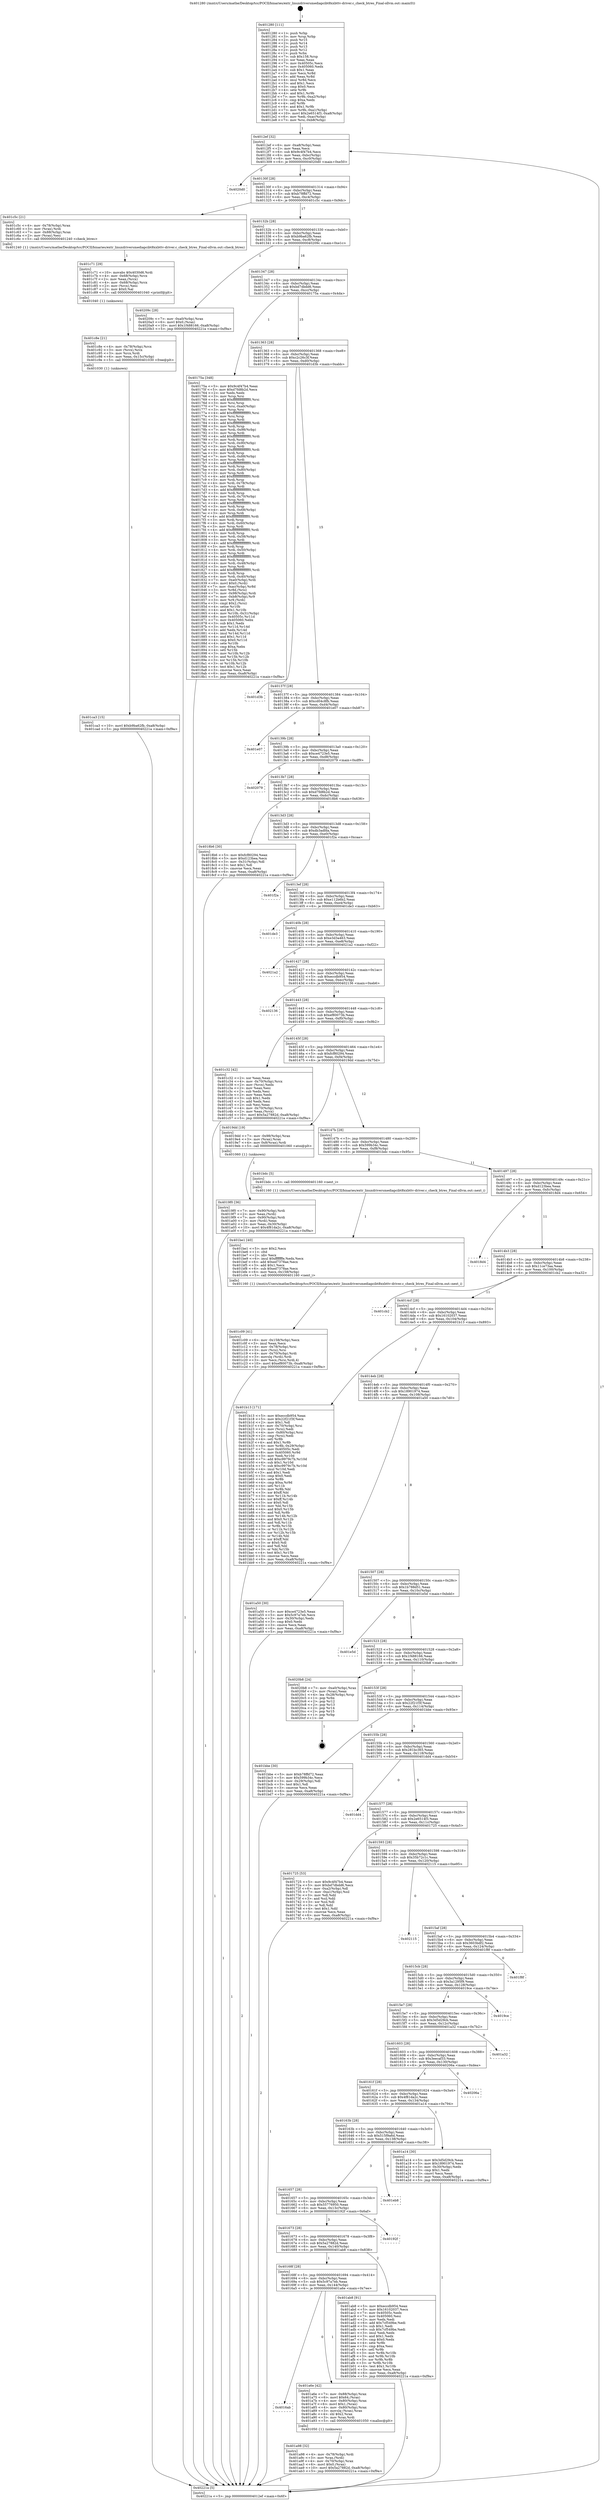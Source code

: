 digraph "0x401280" {
  label = "0x401280 (/mnt/c/Users/mathe/Desktop/tcc/POCII/binaries/extr_linuxdriversmediapcibt8xxbttv-driver.c_check_btres_Final-ollvm.out::main(0))"
  labelloc = "t"
  node[shape=record]

  Entry [label="",width=0.3,height=0.3,shape=circle,fillcolor=black,style=filled]
  "0x4012ef" [label="{
     0x4012ef [32]\l
     | [instrs]\l
     &nbsp;&nbsp;0x4012ef \<+6\>: mov -0xa8(%rbp),%eax\l
     &nbsp;&nbsp;0x4012f5 \<+2\>: mov %eax,%ecx\l
     &nbsp;&nbsp;0x4012f7 \<+6\>: sub $0x9c4f47b4,%ecx\l
     &nbsp;&nbsp;0x4012fd \<+6\>: mov %eax,-0xbc(%rbp)\l
     &nbsp;&nbsp;0x401303 \<+6\>: mov %ecx,-0xc0(%rbp)\l
     &nbsp;&nbsp;0x401309 \<+6\>: je 00000000004020d0 \<main+0xe50\>\l
  }"]
  "0x4020d0" [label="{
     0x4020d0\l
  }", style=dashed]
  "0x40130f" [label="{
     0x40130f [28]\l
     | [instrs]\l
     &nbsp;&nbsp;0x40130f \<+5\>: jmp 0000000000401314 \<main+0x94\>\l
     &nbsp;&nbsp;0x401314 \<+6\>: mov -0xbc(%rbp),%eax\l
     &nbsp;&nbsp;0x40131a \<+5\>: sub $0xb78ffd72,%eax\l
     &nbsp;&nbsp;0x40131f \<+6\>: mov %eax,-0xc4(%rbp)\l
     &nbsp;&nbsp;0x401325 \<+6\>: je 0000000000401c5c \<main+0x9dc\>\l
  }"]
  Exit [label="",width=0.3,height=0.3,shape=circle,fillcolor=black,style=filled,peripheries=2]
  "0x401c5c" [label="{
     0x401c5c [21]\l
     | [instrs]\l
     &nbsp;&nbsp;0x401c5c \<+4\>: mov -0x78(%rbp),%rax\l
     &nbsp;&nbsp;0x401c60 \<+3\>: mov (%rax),%rdi\l
     &nbsp;&nbsp;0x401c63 \<+7\>: mov -0x88(%rbp),%rax\l
     &nbsp;&nbsp;0x401c6a \<+2\>: mov (%rax),%esi\l
     &nbsp;&nbsp;0x401c6c \<+5\>: call 0000000000401240 \<check_btres\>\l
     | [calls]\l
     &nbsp;&nbsp;0x401240 \{1\} (/mnt/c/Users/mathe/Desktop/tcc/POCII/binaries/extr_linuxdriversmediapcibt8xxbttv-driver.c_check_btres_Final-ollvm.out::check_btres)\l
  }"]
  "0x40132b" [label="{
     0x40132b [28]\l
     | [instrs]\l
     &nbsp;&nbsp;0x40132b \<+5\>: jmp 0000000000401330 \<main+0xb0\>\l
     &nbsp;&nbsp;0x401330 \<+6\>: mov -0xbc(%rbp),%eax\l
     &nbsp;&nbsp;0x401336 \<+5\>: sub $0xb9ba62fb,%eax\l
     &nbsp;&nbsp;0x40133b \<+6\>: mov %eax,-0xc8(%rbp)\l
     &nbsp;&nbsp;0x401341 \<+6\>: je 000000000040209c \<main+0xe1c\>\l
  }"]
  "0x401ca3" [label="{
     0x401ca3 [15]\l
     | [instrs]\l
     &nbsp;&nbsp;0x401ca3 \<+10\>: movl $0xb9ba62fb,-0xa8(%rbp)\l
     &nbsp;&nbsp;0x401cad \<+5\>: jmp 000000000040221a \<main+0xf9a\>\l
  }"]
  "0x40209c" [label="{
     0x40209c [28]\l
     | [instrs]\l
     &nbsp;&nbsp;0x40209c \<+7\>: mov -0xa0(%rbp),%rax\l
     &nbsp;&nbsp;0x4020a3 \<+6\>: movl $0x0,(%rax)\l
     &nbsp;&nbsp;0x4020a9 \<+10\>: movl $0x1f488166,-0xa8(%rbp)\l
     &nbsp;&nbsp;0x4020b3 \<+5\>: jmp 000000000040221a \<main+0xf9a\>\l
  }"]
  "0x401347" [label="{
     0x401347 [28]\l
     | [instrs]\l
     &nbsp;&nbsp;0x401347 \<+5\>: jmp 000000000040134c \<main+0xcc\>\l
     &nbsp;&nbsp;0x40134c \<+6\>: mov -0xbc(%rbp),%eax\l
     &nbsp;&nbsp;0x401352 \<+5\>: sub $0xbd7dbdd6,%eax\l
     &nbsp;&nbsp;0x401357 \<+6\>: mov %eax,-0xcc(%rbp)\l
     &nbsp;&nbsp;0x40135d \<+6\>: je 000000000040175a \<main+0x4da\>\l
  }"]
  "0x401c8e" [label="{
     0x401c8e [21]\l
     | [instrs]\l
     &nbsp;&nbsp;0x401c8e \<+4\>: mov -0x78(%rbp),%rcx\l
     &nbsp;&nbsp;0x401c92 \<+3\>: mov (%rcx),%rcx\l
     &nbsp;&nbsp;0x401c95 \<+3\>: mov %rcx,%rdi\l
     &nbsp;&nbsp;0x401c98 \<+6\>: mov %eax,-0x15c(%rbp)\l
     &nbsp;&nbsp;0x401c9e \<+5\>: call 0000000000401030 \<free@plt\>\l
     | [calls]\l
     &nbsp;&nbsp;0x401030 \{1\} (unknown)\l
  }"]
  "0x40175a" [label="{
     0x40175a [348]\l
     | [instrs]\l
     &nbsp;&nbsp;0x40175a \<+5\>: mov $0x9c4f47b4,%eax\l
     &nbsp;&nbsp;0x40175f \<+5\>: mov $0xd7fd8b2d,%ecx\l
     &nbsp;&nbsp;0x401764 \<+2\>: xor %edx,%edx\l
     &nbsp;&nbsp;0x401766 \<+3\>: mov %rsp,%rsi\l
     &nbsp;&nbsp;0x401769 \<+4\>: add $0xfffffffffffffff0,%rsi\l
     &nbsp;&nbsp;0x40176d \<+3\>: mov %rsi,%rsp\l
     &nbsp;&nbsp;0x401770 \<+7\>: mov %rsi,-0xa0(%rbp)\l
     &nbsp;&nbsp;0x401777 \<+3\>: mov %rsp,%rsi\l
     &nbsp;&nbsp;0x40177a \<+4\>: add $0xfffffffffffffff0,%rsi\l
     &nbsp;&nbsp;0x40177e \<+3\>: mov %rsi,%rsp\l
     &nbsp;&nbsp;0x401781 \<+3\>: mov %rsp,%rdi\l
     &nbsp;&nbsp;0x401784 \<+4\>: add $0xfffffffffffffff0,%rdi\l
     &nbsp;&nbsp;0x401788 \<+3\>: mov %rdi,%rsp\l
     &nbsp;&nbsp;0x40178b \<+7\>: mov %rdi,-0x98(%rbp)\l
     &nbsp;&nbsp;0x401792 \<+3\>: mov %rsp,%rdi\l
     &nbsp;&nbsp;0x401795 \<+4\>: add $0xfffffffffffffff0,%rdi\l
     &nbsp;&nbsp;0x401799 \<+3\>: mov %rdi,%rsp\l
     &nbsp;&nbsp;0x40179c \<+7\>: mov %rdi,-0x90(%rbp)\l
     &nbsp;&nbsp;0x4017a3 \<+3\>: mov %rsp,%rdi\l
     &nbsp;&nbsp;0x4017a6 \<+4\>: add $0xfffffffffffffff0,%rdi\l
     &nbsp;&nbsp;0x4017aa \<+3\>: mov %rdi,%rsp\l
     &nbsp;&nbsp;0x4017ad \<+7\>: mov %rdi,-0x88(%rbp)\l
     &nbsp;&nbsp;0x4017b4 \<+3\>: mov %rsp,%rdi\l
     &nbsp;&nbsp;0x4017b7 \<+4\>: add $0xfffffffffffffff0,%rdi\l
     &nbsp;&nbsp;0x4017bb \<+3\>: mov %rdi,%rsp\l
     &nbsp;&nbsp;0x4017be \<+4\>: mov %rdi,-0x80(%rbp)\l
     &nbsp;&nbsp;0x4017c2 \<+3\>: mov %rsp,%rdi\l
     &nbsp;&nbsp;0x4017c5 \<+4\>: add $0xfffffffffffffff0,%rdi\l
     &nbsp;&nbsp;0x4017c9 \<+3\>: mov %rdi,%rsp\l
     &nbsp;&nbsp;0x4017cc \<+4\>: mov %rdi,-0x78(%rbp)\l
     &nbsp;&nbsp;0x4017d0 \<+3\>: mov %rsp,%rdi\l
     &nbsp;&nbsp;0x4017d3 \<+4\>: add $0xfffffffffffffff0,%rdi\l
     &nbsp;&nbsp;0x4017d7 \<+3\>: mov %rdi,%rsp\l
     &nbsp;&nbsp;0x4017da \<+4\>: mov %rdi,-0x70(%rbp)\l
     &nbsp;&nbsp;0x4017de \<+3\>: mov %rsp,%rdi\l
     &nbsp;&nbsp;0x4017e1 \<+4\>: add $0xfffffffffffffff0,%rdi\l
     &nbsp;&nbsp;0x4017e5 \<+3\>: mov %rdi,%rsp\l
     &nbsp;&nbsp;0x4017e8 \<+4\>: mov %rdi,-0x68(%rbp)\l
     &nbsp;&nbsp;0x4017ec \<+3\>: mov %rsp,%rdi\l
     &nbsp;&nbsp;0x4017ef \<+4\>: add $0xfffffffffffffff0,%rdi\l
     &nbsp;&nbsp;0x4017f3 \<+3\>: mov %rdi,%rsp\l
     &nbsp;&nbsp;0x4017f6 \<+4\>: mov %rdi,-0x60(%rbp)\l
     &nbsp;&nbsp;0x4017fa \<+3\>: mov %rsp,%rdi\l
     &nbsp;&nbsp;0x4017fd \<+4\>: add $0xfffffffffffffff0,%rdi\l
     &nbsp;&nbsp;0x401801 \<+3\>: mov %rdi,%rsp\l
     &nbsp;&nbsp;0x401804 \<+4\>: mov %rdi,-0x58(%rbp)\l
     &nbsp;&nbsp;0x401808 \<+3\>: mov %rsp,%rdi\l
     &nbsp;&nbsp;0x40180b \<+4\>: add $0xfffffffffffffff0,%rdi\l
     &nbsp;&nbsp;0x40180f \<+3\>: mov %rdi,%rsp\l
     &nbsp;&nbsp;0x401812 \<+4\>: mov %rdi,-0x50(%rbp)\l
     &nbsp;&nbsp;0x401816 \<+3\>: mov %rsp,%rdi\l
     &nbsp;&nbsp;0x401819 \<+4\>: add $0xfffffffffffffff0,%rdi\l
     &nbsp;&nbsp;0x40181d \<+3\>: mov %rdi,%rsp\l
     &nbsp;&nbsp;0x401820 \<+4\>: mov %rdi,-0x48(%rbp)\l
     &nbsp;&nbsp;0x401824 \<+3\>: mov %rsp,%rdi\l
     &nbsp;&nbsp;0x401827 \<+4\>: add $0xfffffffffffffff0,%rdi\l
     &nbsp;&nbsp;0x40182b \<+3\>: mov %rdi,%rsp\l
     &nbsp;&nbsp;0x40182e \<+4\>: mov %rdi,-0x40(%rbp)\l
     &nbsp;&nbsp;0x401832 \<+7\>: mov -0xa0(%rbp),%rdi\l
     &nbsp;&nbsp;0x401839 \<+6\>: movl $0x0,(%rdi)\l
     &nbsp;&nbsp;0x40183f \<+7\>: mov -0xac(%rbp),%r8d\l
     &nbsp;&nbsp;0x401846 \<+3\>: mov %r8d,(%rsi)\l
     &nbsp;&nbsp;0x401849 \<+7\>: mov -0x98(%rbp),%rdi\l
     &nbsp;&nbsp;0x401850 \<+7\>: mov -0xb8(%rbp),%r9\l
     &nbsp;&nbsp;0x401857 \<+3\>: mov %r9,(%rdi)\l
     &nbsp;&nbsp;0x40185a \<+3\>: cmpl $0x2,(%rsi)\l
     &nbsp;&nbsp;0x40185d \<+4\>: setne %r10b\l
     &nbsp;&nbsp;0x401861 \<+4\>: and $0x1,%r10b\l
     &nbsp;&nbsp;0x401865 \<+4\>: mov %r10b,-0x31(%rbp)\l
     &nbsp;&nbsp;0x401869 \<+8\>: mov 0x40505c,%r11d\l
     &nbsp;&nbsp;0x401871 \<+7\>: mov 0x405060,%ebx\l
     &nbsp;&nbsp;0x401878 \<+3\>: sub $0x1,%edx\l
     &nbsp;&nbsp;0x40187b \<+3\>: mov %r11d,%r14d\l
     &nbsp;&nbsp;0x40187e \<+3\>: add %edx,%r14d\l
     &nbsp;&nbsp;0x401881 \<+4\>: imul %r14d,%r11d\l
     &nbsp;&nbsp;0x401885 \<+4\>: and $0x1,%r11d\l
     &nbsp;&nbsp;0x401889 \<+4\>: cmp $0x0,%r11d\l
     &nbsp;&nbsp;0x40188d \<+4\>: sete %r10b\l
     &nbsp;&nbsp;0x401891 \<+3\>: cmp $0xa,%ebx\l
     &nbsp;&nbsp;0x401894 \<+4\>: setl %r15b\l
     &nbsp;&nbsp;0x401898 \<+3\>: mov %r10b,%r12b\l
     &nbsp;&nbsp;0x40189b \<+3\>: and %r15b,%r12b\l
     &nbsp;&nbsp;0x40189e \<+3\>: xor %r15b,%r10b\l
     &nbsp;&nbsp;0x4018a1 \<+3\>: or %r10b,%r12b\l
     &nbsp;&nbsp;0x4018a4 \<+4\>: test $0x1,%r12b\l
     &nbsp;&nbsp;0x4018a8 \<+3\>: cmovne %ecx,%eax\l
     &nbsp;&nbsp;0x4018ab \<+6\>: mov %eax,-0xa8(%rbp)\l
     &nbsp;&nbsp;0x4018b1 \<+5\>: jmp 000000000040221a \<main+0xf9a\>\l
  }"]
  "0x401363" [label="{
     0x401363 [28]\l
     | [instrs]\l
     &nbsp;&nbsp;0x401363 \<+5\>: jmp 0000000000401368 \<main+0xe8\>\l
     &nbsp;&nbsp;0x401368 \<+6\>: mov -0xbc(%rbp),%eax\l
     &nbsp;&nbsp;0x40136e \<+5\>: sub $0xc2c26c3f,%eax\l
     &nbsp;&nbsp;0x401373 \<+6\>: mov %eax,-0xd0(%rbp)\l
     &nbsp;&nbsp;0x401379 \<+6\>: je 0000000000401d3b \<main+0xabb\>\l
  }"]
  "0x401c71" [label="{
     0x401c71 [29]\l
     | [instrs]\l
     &nbsp;&nbsp;0x401c71 \<+10\>: movabs $0x4030d6,%rdi\l
     &nbsp;&nbsp;0x401c7b \<+4\>: mov -0x68(%rbp),%rcx\l
     &nbsp;&nbsp;0x401c7f \<+2\>: mov %eax,(%rcx)\l
     &nbsp;&nbsp;0x401c81 \<+4\>: mov -0x68(%rbp),%rcx\l
     &nbsp;&nbsp;0x401c85 \<+2\>: mov (%rcx),%esi\l
     &nbsp;&nbsp;0x401c87 \<+2\>: mov $0x0,%al\l
     &nbsp;&nbsp;0x401c89 \<+5\>: call 0000000000401040 \<printf@plt\>\l
     | [calls]\l
     &nbsp;&nbsp;0x401040 \{1\} (unknown)\l
  }"]
  "0x401d3b" [label="{
     0x401d3b\l
  }", style=dashed]
  "0x40137f" [label="{
     0x40137f [28]\l
     | [instrs]\l
     &nbsp;&nbsp;0x40137f \<+5\>: jmp 0000000000401384 \<main+0x104\>\l
     &nbsp;&nbsp;0x401384 \<+6\>: mov -0xbc(%rbp),%eax\l
     &nbsp;&nbsp;0x40138a \<+5\>: sub $0xcd04c8fb,%eax\l
     &nbsp;&nbsp;0x40138f \<+6\>: mov %eax,-0xd4(%rbp)\l
     &nbsp;&nbsp;0x401395 \<+6\>: je 0000000000401e07 \<main+0xb87\>\l
  }"]
  "0x401c09" [label="{
     0x401c09 [41]\l
     | [instrs]\l
     &nbsp;&nbsp;0x401c09 \<+6\>: mov -0x158(%rbp),%ecx\l
     &nbsp;&nbsp;0x401c0f \<+3\>: imul %eax,%ecx\l
     &nbsp;&nbsp;0x401c12 \<+4\>: mov -0x78(%rbp),%rsi\l
     &nbsp;&nbsp;0x401c16 \<+3\>: mov (%rsi),%rsi\l
     &nbsp;&nbsp;0x401c19 \<+4\>: mov -0x70(%rbp),%rdi\l
     &nbsp;&nbsp;0x401c1d \<+3\>: movslq (%rdi),%rdi\l
     &nbsp;&nbsp;0x401c20 \<+3\>: mov %ecx,(%rsi,%rdi,4)\l
     &nbsp;&nbsp;0x401c23 \<+10\>: movl $0xef80073b,-0xa8(%rbp)\l
     &nbsp;&nbsp;0x401c2d \<+5\>: jmp 000000000040221a \<main+0xf9a\>\l
  }"]
  "0x401e07" [label="{
     0x401e07\l
  }", style=dashed]
  "0x40139b" [label="{
     0x40139b [28]\l
     | [instrs]\l
     &nbsp;&nbsp;0x40139b \<+5\>: jmp 00000000004013a0 \<main+0x120\>\l
     &nbsp;&nbsp;0x4013a0 \<+6\>: mov -0xbc(%rbp),%eax\l
     &nbsp;&nbsp;0x4013a6 \<+5\>: sub $0xce4723e5,%eax\l
     &nbsp;&nbsp;0x4013ab \<+6\>: mov %eax,-0xd8(%rbp)\l
     &nbsp;&nbsp;0x4013b1 \<+6\>: je 0000000000402079 \<main+0xdf9\>\l
  }"]
  "0x401be1" [label="{
     0x401be1 [40]\l
     | [instrs]\l
     &nbsp;&nbsp;0x401be1 \<+5\>: mov $0x2,%ecx\l
     &nbsp;&nbsp;0x401be6 \<+1\>: cltd\l
     &nbsp;&nbsp;0x401be7 \<+2\>: idiv %ecx\l
     &nbsp;&nbsp;0x401be9 \<+6\>: imul $0xfffffffe,%edx,%ecx\l
     &nbsp;&nbsp;0x401bef \<+6\>: add $0xed7378ae,%ecx\l
     &nbsp;&nbsp;0x401bf5 \<+3\>: add $0x1,%ecx\l
     &nbsp;&nbsp;0x401bf8 \<+6\>: sub $0xed7378ae,%ecx\l
     &nbsp;&nbsp;0x401bfe \<+6\>: mov %ecx,-0x158(%rbp)\l
     &nbsp;&nbsp;0x401c04 \<+5\>: call 0000000000401160 \<next_i\>\l
     | [calls]\l
     &nbsp;&nbsp;0x401160 \{1\} (/mnt/c/Users/mathe/Desktop/tcc/POCII/binaries/extr_linuxdriversmediapcibt8xxbttv-driver.c_check_btres_Final-ollvm.out::next_i)\l
  }"]
  "0x402079" [label="{
     0x402079\l
  }", style=dashed]
  "0x4013b7" [label="{
     0x4013b7 [28]\l
     | [instrs]\l
     &nbsp;&nbsp;0x4013b7 \<+5\>: jmp 00000000004013bc \<main+0x13c\>\l
     &nbsp;&nbsp;0x4013bc \<+6\>: mov -0xbc(%rbp),%eax\l
     &nbsp;&nbsp;0x4013c2 \<+5\>: sub $0xd7fd8b2d,%eax\l
     &nbsp;&nbsp;0x4013c7 \<+6\>: mov %eax,-0xdc(%rbp)\l
     &nbsp;&nbsp;0x4013cd \<+6\>: je 00000000004018b6 \<main+0x636\>\l
  }"]
  "0x401a98" [label="{
     0x401a98 [32]\l
     | [instrs]\l
     &nbsp;&nbsp;0x401a98 \<+4\>: mov -0x78(%rbp),%rdi\l
     &nbsp;&nbsp;0x401a9c \<+3\>: mov %rax,(%rdi)\l
     &nbsp;&nbsp;0x401a9f \<+4\>: mov -0x70(%rbp),%rax\l
     &nbsp;&nbsp;0x401aa3 \<+6\>: movl $0x0,(%rax)\l
     &nbsp;&nbsp;0x401aa9 \<+10\>: movl $0x5a27882d,-0xa8(%rbp)\l
     &nbsp;&nbsp;0x401ab3 \<+5\>: jmp 000000000040221a \<main+0xf9a\>\l
  }"]
  "0x4018b6" [label="{
     0x4018b6 [30]\l
     | [instrs]\l
     &nbsp;&nbsp;0x4018b6 \<+5\>: mov $0xfcf80294,%eax\l
     &nbsp;&nbsp;0x4018bb \<+5\>: mov $0xd123bea,%ecx\l
     &nbsp;&nbsp;0x4018c0 \<+3\>: mov -0x31(%rbp),%dl\l
     &nbsp;&nbsp;0x4018c3 \<+3\>: test $0x1,%dl\l
     &nbsp;&nbsp;0x4018c6 \<+3\>: cmovne %ecx,%eax\l
     &nbsp;&nbsp;0x4018c9 \<+6\>: mov %eax,-0xa8(%rbp)\l
     &nbsp;&nbsp;0x4018cf \<+5\>: jmp 000000000040221a \<main+0xf9a\>\l
  }"]
  "0x4013d3" [label="{
     0x4013d3 [28]\l
     | [instrs]\l
     &nbsp;&nbsp;0x4013d3 \<+5\>: jmp 00000000004013d8 \<main+0x158\>\l
     &nbsp;&nbsp;0x4013d8 \<+6\>: mov -0xbc(%rbp),%eax\l
     &nbsp;&nbsp;0x4013de \<+5\>: sub $0xdb3adfda,%eax\l
     &nbsp;&nbsp;0x4013e3 \<+6\>: mov %eax,-0xe0(%rbp)\l
     &nbsp;&nbsp;0x4013e9 \<+6\>: je 0000000000401f2a \<main+0xcaa\>\l
  }"]
  "0x4016ab" [label="{
     0x4016ab\l
  }", style=dashed]
  "0x401f2a" [label="{
     0x401f2a\l
  }", style=dashed]
  "0x4013ef" [label="{
     0x4013ef [28]\l
     | [instrs]\l
     &nbsp;&nbsp;0x4013ef \<+5\>: jmp 00000000004013f4 \<main+0x174\>\l
     &nbsp;&nbsp;0x4013f4 \<+6\>: mov -0xbc(%rbp),%eax\l
     &nbsp;&nbsp;0x4013fa \<+5\>: sub $0xe112b6b2,%eax\l
     &nbsp;&nbsp;0x4013ff \<+6\>: mov %eax,-0xe4(%rbp)\l
     &nbsp;&nbsp;0x401405 \<+6\>: je 0000000000401de3 \<main+0xb63\>\l
  }"]
  "0x401a6e" [label="{
     0x401a6e [42]\l
     | [instrs]\l
     &nbsp;&nbsp;0x401a6e \<+7\>: mov -0x88(%rbp),%rax\l
     &nbsp;&nbsp;0x401a75 \<+6\>: movl $0x64,(%rax)\l
     &nbsp;&nbsp;0x401a7b \<+4\>: mov -0x80(%rbp),%rax\l
     &nbsp;&nbsp;0x401a7f \<+6\>: movl $0x1,(%rax)\l
     &nbsp;&nbsp;0x401a85 \<+4\>: mov -0x80(%rbp),%rax\l
     &nbsp;&nbsp;0x401a89 \<+3\>: movslq (%rax),%rax\l
     &nbsp;&nbsp;0x401a8c \<+4\>: shl $0x2,%rax\l
     &nbsp;&nbsp;0x401a90 \<+3\>: mov %rax,%rdi\l
     &nbsp;&nbsp;0x401a93 \<+5\>: call 0000000000401050 \<malloc@plt\>\l
     | [calls]\l
     &nbsp;&nbsp;0x401050 \{1\} (unknown)\l
  }"]
  "0x401de3" [label="{
     0x401de3\l
  }", style=dashed]
  "0x40140b" [label="{
     0x40140b [28]\l
     | [instrs]\l
     &nbsp;&nbsp;0x40140b \<+5\>: jmp 0000000000401410 \<main+0x190\>\l
     &nbsp;&nbsp;0x401410 \<+6\>: mov -0xbc(%rbp),%eax\l
     &nbsp;&nbsp;0x401416 \<+5\>: sub $0xe3d3a463,%eax\l
     &nbsp;&nbsp;0x40141b \<+6\>: mov %eax,-0xe8(%rbp)\l
     &nbsp;&nbsp;0x401421 \<+6\>: je 00000000004021a2 \<main+0xf22\>\l
  }"]
  "0x40168f" [label="{
     0x40168f [28]\l
     | [instrs]\l
     &nbsp;&nbsp;0x40168f \<+5\>: jmp 0000000000401694 \<main+0x414\>\l
     &nbsp;&nbsp;0x401694 \<+6\>: mov -0xbc(%rbp),%eax\l
     &nbsp;&nbsp;0x40169a \<+5\>: sub $0x5c97a7eb,%eax\l
     &nbsp;&nbsp;0x40169f \<+6\>: mov %eax,-0x144(%rbp)\l
     &nbsp;&nbsp;0x4016a5 \<+6\>: je 0000000000401a6e \<main+0x7ee\>\l
  }"]
  "0x4021a2" [label="{
     0x4021a2\l
  }", style=dashed]
  "0x401427" [label="{
     0x401427 [28]\l
     | [instrs]\l
     &nbsp;&nbsp;0x401427 \<+5\>: jmp 000000000040142c \<main+0x1ac\>\l
     &nbsp;&nbsp;0x40142c \<+6\>: mov -0xbc(%rbp),%eax\l
     &nbsp;&nbsp;0x401432 \<+5\>: sub $0xeccdb954,%eax\l
     &nbsp;&nbsp;0x401437 \<+6\>: mov %eax,-0xec(%rbp)\l
     &nbsp;&nbsp;0x40143d \<+6\>: je 0000000000402136 \<main+0xeb6\>\l
  }"]
  "0x401ab8" [label="{
     0x401ab8 [91]\l
     | [instrs]\l
     &nbsp;&nbsp;0x401ab8 \<+5\>: mov $0xeccdb954,%eax\l
     &nbsp;&nbsp;0x401abd \<+5\>: mov $0x16102037,%ecx\l
     &nbsp;&nbsp;0x401ac2 \<+7\>: mov 0x40505c,%edx\l
     &nbsp;&nbsp;0x401ac9 \<+7\>: mov 0x405060,%esi\l
     &nbsp;&nbsp;0x401ad0 \<+2\>: mov %edx,%edi\l
     &nbsp;&nbsp;0x401ad2 \<+6\>: add $0x7cf549be,%edi\l
     &nbsp;&nbsp;0x401ad8 \<+3\>: sub $0x1,%edi\l
     &nbsp;&nbsp;0x401adb \<+6\>: sub $0x7cf549be,%edi\l
     &nbsp;&nbsp;0x401ae1 \<+3\>: imul %edi,%edx\l
     &nbsp;&nbsp;0x401ae4 \<+3\>: and $0x1,%edx\l
     &nbsp;&nbsp;0x401ae7 \<+3\>: cmp $0x0,%edx\l
     &nbsp;&nbsp;0x401aea \<+4\>: sete %r8b\l
     &nbsp;&nbsp;0x401aee \<+3\>: cmp $0xa,%esi\l
     &nbsp;&nbsp;0x401af1 \<+4\>: setl %r9b\l
     &nbsp;&nbsp;0x401af5 \<+3\>: mov %r8b,%r10b\l
     &nbsp;&nbsp;0x401af8 \<+3\>: and %r9b,%r10b\l
     &nbsp;&nbsp;0x401afb \<+3\>: xor %r9b,%r8b\l
     &nbsp;&nbsp;0x401afe \<+3\>: or %r8b,%r10b\l
     &nbsp;&nbsp;0x401b01 \<+4\>: test $0x1,%r10b\l
     &nbsp;&nbsp;0x401b05 \<+3\>: cmovne %ecx,%eax\l
     &nbsp;&nbsp;0x401b08 \<+6\>: mov %eax,-0xa8(%rbp)\l
     &nbsp;&nbsp;0x401b0e \<+5\>: jmp 000000000040221a \<main+0xf9a\>\l
  }"]
  "0x402136" [label="{
     0x402136\l
  }", style=dashed]
  "0x401443" [label="{
     0x401443 [28]\l
     | [instrs]\l
     &nbsp;&nbsp;0x401443 \<+5\>: jmp 0000000000401448 \<main+0x1c8\>\l
     &nbsp;&nbsp;0x401448 \<+6\>: mov -0xbc(%rbp),%eax\l
     &nbsp;&nbsp;0x40144e \<+5\>: sub $0xef80073b,%eax\l
     &nbsp;&nbsp;0x401453 \<+6\>: mov %eax,-0xf0(%rbp)\l
     &nbsp;&nbsp;0x401459 \<+6\>: je 0000000000401c32 \<main+0x9b2\>\l
  }"]
  "0x401673" [label="{
     0x401673 [28]\l
     | [instrs]\l
     &nbsp;&nbsp;0x401673 \<+5\>: jmp 0000000000401678 \<main+0x3f8\>\l
     &nbsp;&nbsp;0x401678 \<+6\>: mov -0xbc(%rbp),%eax\l
     &nbsp;&nbsp;0x40167e \<+5\>: sub $0x5a27882d,%eax\l
     &nbsp;&nbsp;0x401683 \<+6\>: mov %eax,-0x140(%rbp)\l
     &nbsp;&nbsp;0x401689 \<+6\>: je 0000000000401ab8 \<main+0x838\>\l
  }"]
  "0x401c32" [label="{
     0x401c32 [42]\l
     | [instrs]\l
     &nbsp;&nbsp;0x401c32 \<+2\>: xor %eax,%eax\l
     &nbsp;&nbsp;0x401c34 \<+4\>: mov -0x70(%rbp),%rcx\l
     &nbsp;&nbsp;0x401c38 \<+2\>: mov (%rcx),%edx\l
     &nbsp;&nbsp;0x401c3a \<+2\>: mov %eax,%esi\l
     &nbsp;&nbsp;0x401c3c \<+2\>: sub %edx,%esi\l
     &nbsp;&nbsp;0x401c3e \<+2\>: mov %eax,%edx\l
     &nbsp;&nbsp;0x401c40 \<+3\>: sub $0x1,%edx\l
     &nbsp;&nbsp;0x401c43 \<+2\>: add %edx,%esi\l
     &nbsp;&nbsp;0x401c45 \<+2\>: sub %esi,%eax\l
     &nbsp;&nbsp;0x401c47 \<+4\>: mov -0x70(%rbp),%rcx\l
     &nbsp;&nbsp;0x401c4b \<+2\>: mov %eax,(%rcx)\l
     &nbsp;&nbsp;0x401c4d \<+10\>: movl $0x5a27882d,-0xa8(%rbp)\l
     &nbsp;&nbsp;0x401c57 \<+5\>: jmp 000000000040221a \<main+0xf9a\>\l
  }"]
  "0x40145f" [label="{
     0x40145f [28]\l
     | [instrs]\l
     &nbsp;&nbsp;0x40145f \<+5\>: jmp 0000000000401464 \<main+0x1e4\>\l
     &nbsp;&nbsp;0x401464 \<+6\>: mov -0xbc(%rbp),%eax\l
     &nbsp;&nbsp;0x40146a \<+5\>: sub $0xfcf80294,%eax\l
     &nbsp;&nbsp;0x40146f \<+6\>: mov %eax,-0xf4(%rbp)\l
     &nbsp;&nbsp;0x401475 \<+6\>: je 00000000004019dd \<main+0x75d\>\l
  }"]
  "0x40192f" [label="{
     0x40192f\l
  }", style=dashed]
  "0x4019dd" [label="{
     0x4019dd [19]\l
     | [instrs]\l
     &nbsp;&nbsp;0x4019dd \<+7\>: mov -0x98(%rbp),%rax\l
     &nbsp;&nbsp;0x4019e4 \<+3\>: mov (%rax),%rax\l
     &nbsp;&nbsp;0x4019e7 \<+4\>: mov 0x8(%rax),%rdi\l
     &nbsp;&nbsp;0x4019eb \<+5\>: call 0000000000401060 \<atoi@plt\>\l
     | [calls]\l
     &nbsp;&nbsp;0x401060 \{1\} (unknown)\l
  }"]
  "0x40147b" [label="{
     0x40147b [28]\l
     | [instrs]\l
     &nbsp;&nbsp;0x40147b \<+5\>: jmp 0000000000401480 \<main+0x200\>\l
     &nbsp;&nbsp;0x401480 \<+6\>: mov -0xbc(%rbp),%eax\l
     &nbsp;&nbsp;0x401486 \<+5\>: sub $0x599b34c,%eax\l
     &nbsp;&nbsp;0x40148b \<+6\>: mov %eax,-0xf8(%rbp)\l
     &nbsp;&nbsp;0x401491 \<+6\>: je 0000000000401bdc \<main+0x95c\>\l
  }"]
  "0x401657" [label="{
     0x401657 [28]\l
     | [instrs]\l
     &nbsp;&nbsp;0x401657 \<+5\>: jmp 000000000040165c \<main+0x3dc\>\l
     &nbsp;&nbsp;0x40165c \<+6\>: mov -0xbc(%rbp),%eax\l
     &nbsp;&nbsp;0x401662 \<+5\>: sub $0x55776950,%eax\l
     &nbsp;&nbsp;0x401667 \<+6\>: mov %eax,-0x13c(%rbp)\l
     &nbsp;&nbsp;0x40166d \<+6\>: je 000000000040192f \<main+0x6af\>\l
  }"]
  "0x401bdc" [label="{
     0x401bdc [5]\l
     | [instrs]\l
     &nbsp;&nbsp;0x401bdc \<+5\>: call 0000000000401160 \<next_i\>\l
     | [calls]\l
     &nbsp;&nbsp;0x401160 \{1\} (/mnt/c/Users/mathe/Desktop/tcc/POCII/binaries/extr_linuxdriversmediapcibt8xxbttv-driver.c_check_btres_Final-ollvm.out::next_i)\l
  }"]
  "0x401497" [label="{
     0x401497 [28]\l
     | [instrs]\l
     &nbsp;&nbsp;0x401497 \<+5\>: jmp 000000000040149c \<main+0x21c\>\l
     &nbsp;&nbsp;0x40149c \<+6\>: mov -0xbc(%rbp),%eax\l
     &nbsp;&nbsp;0x4014a2 \<+5\>: sub $0xd123bea,%eax\l
     &nbsp;&nbsp;0x4014a7 \<+6\>: mov %eax,-0xfc(%rbp)\l
     &nbsp;&nbsp;0x4014ad \<+6\>: je 00000000004018d4 \<main+0x654\>\l
  }"]
  "0x401eb8" [label="{
     0x401eb8\l
  }", style=dashed]
  "0x4018d4" [label="{
     0x4018d4\l
  }", style=dashed]
  "0x4014b3" [label="{
     0x4014b3 [28]\l
     | [instrs]\l
     &nbsp;&nbsp;0x4014b3 \<+5\>: jmp 00000000004014b8 \<main+0x238\>\l
     &nbsp;&nbsp;0x4014b8 \<+6\>: mov -0xbc(%rbp),%eax\l
     &nbsp;&nbsp;0x4014be \<+5\>: sub $0x11ce73aa,%eax\l
     &nbsp;&nbsp;0x4014c3 \<+6\>: mov %eax,-0x100(%rbp)\l
     &nbsp;&nbsp;0x4014c9 \<+6\>: je 0000000000401cb2 \<main+0xa32\>\l
  }"]
  "0x40163b" [label="{
     0x40163b [28]\l
     | [instrs]\l
     &nbsp;&nbsp;0x40163b \<+5\>: jmp 0000000000401640 \<main+0x3c0\>\l
     &nbsp;&nbsp;0x401640 \<+6\>: mov -0xbc(%rbp),%eax\l
     &nbsp;&nbsp;0x401646 \<+5\>: sub $0x515f9a6d,%eax\l
     &nbsp;&nbsp;0x40164b \<+6\>: mov %eax,-0x138(%rbp)\l
     &nbsp;&nbsp;0x401651 \<+6\>: je 0000000000401eb8 \<main+0xc38\>\l
  }"]
  "0x401cb2" [label="{
     0x401cb2\l
  }", style=dashed]
  "0x4014cf" [label="{
     0x4014cf [28]\l
     | [instrs]\l
     &nbsp;&nbsp;0x4014cf \<+5\>: jmp 00000000004014d4 \<main+0x254\>\l
     &nbsp;&nbsp;0x4014d4 \<+6\>: mov -0xbc(%rbp),%eax\l
     &nbsp;&nbsp;0x4014da \<+5\>: sub $0x16102037,%eax\l
     &nbsp;&nbsp;0x4014df \<+6\>: mov %eax,-0x104(%rbp)\l
     &nbsp;&nbsp;0x4014e5 \<+6\>: je 0000000000401b13 \<main+0x893\>\l
  }"]
  "0x401a14" [label="{
     0x401a14 [30]\l
     | [instrs]\l
     &nbsp;&nbsp;0x401a14 \<+5\>: mov $0x3d5d29cb,%eax\l
     &nbsp;&nbsp;0x401a19 \<+5\>: mov $0x18901974,%ecx\l
     &nbsp;&nbsp;0x401a1e \<+3\>: mov -0x30(%rbp),%edx\l
     &nbsp;&nbsp;0x401a21 \<+3\>: cmp $0x1,%edx\l
     &nbsp;&nbsp;0x401a24 \<+3\>: cmovl %ecx,%eax\l
     &nbsp;&nbsp;0x401a27 \<+6\>: mov %eax,-0xa8(%rbp)\l
     &nbsp;&nbsp;0x401a2d \<+5\>: jmp 000000000040221a \<main+0xf9a\>\l
  }"]
  "0x401b13" [label="{
     0x401b13 [171]\l
     | [instrs]\l
     &nbsp;&nbsp;0x401b13 \<+5\>: mov $0xeccdb954,%eax\l
     &nbsp;&nbsp;0x401b18 \<+5\>: mov $0x22f21f3f,%ecx\l
     &nbsp;&nbsp;0x401b1d \<+2\>: mov $0x1,%dl\l
     &nbsp;&nbsp;0x401b1f \<+4\>: mov -0x70(%rbp),%rsi\l
     &nbsp;&nbsp;0x401b23 \<+2\>: mov (%rsi),%edi\l
     &nbsp;&nbsp;0x401b25 \<+4\>: mov -0x80(%rbp),%rsi\l
     &nbsp;&nbsp;0x401b29 \<+2\>: cmp (%rsi),%edi\l
     &nbsp;&nbsp;0x401b2b \<+4\>: setl %r8b\l
     &nbsp;&nbsp;0x401b2f \<+4\>: and $0x1,%r8b\l
     &nbsp;&nbsp;0x401b33 \<+4\>: mov %r8b,-0x29(%rbp)\l
     &nbsp;&nbsp;0x401b37 \<+7\>: mov 0x40505c,%edi\l
     &nbsp;&nbsp;0x401b3e \<+8\>: mov 0x405060,%r9d\l
     &nbsp;&nbsp;0x401b46 \<+3\>: mov %edi,%r10d\l
     &nbsp;&nbsp;0x401b49 \<+7\>: add $0xc9979c7b,%r10d\l
     &nbsp;&nbsp;0x401b50 \<+4\>: sub $0x1,%r10d\l
     &nbsp;&nbsp;0x401b54 \<+7\>: sub $0xc9979c7b,%r10d\l
     &nbsp;&nbsp;0x401b5b \<+4\>: imul %r10d,%edi\l
     &nbsp;&nbsp;0x401b5f \<+3\>: and $0x1,%edi\l
     &nbsp;&nbsp;0x401b62 \<+3\>: cmp $0x0,%edi\l
     &nbsp;&nbsp;0x401b65 \<+4\>: sete %r8b\l
     &nbsp;&nbsp;0x401b69 \<+4\>: cmp $0xa,%r9d\l
     &nbsp;&nbsp;0x401b6d \<+4\>: setl %r11b\l
     &nbsp;&nbsp;0x401b71 \<+3\>: mov %r8b,%bl\l
     &nbsp;&nbsp;0x401b74 \<+3\>: xor $0xff,%bl\l
     &nbsp;&nbsp;0x401b77 \<+3\>: mov %r11b,%r14b\l
     &nbsp;&nbsp;0x401b7a \<+4\>: xor $0xff,%r14b\l
     &nbsp;&nbsp;0x401b7e \<+3\>: xor $0x0,%dl\l
     &nbsp;&nbsp;0x401b81 \<+3\>: mov %bl,%r15b\l
     &nbsp;&nbsp;0x401b84 \<+4\>: and $0x0,%r15b\l
     &nbsp;&nbsp;0x401b88 \<+3\>: and %dl,%r8b\l
     &nbsp;&nbsp;0x401b8b \<+3\>: mov %r14b,%r12b\l
     &nbsp;&nbsp;0x401b8e \<+4\>: and $0x0,%r12b\l
     &nbsp;&nbsp;0x401b92 \<+3\>: and %dl,%r11b\l
     &nbsp;&nbsp;0x401b95 \<+3\>: or %r8b,%r15b\l
     &nbsp;&nbsp;0x401b98 \<+3\>: or %r11b,%r12b\l
     &nbsp;&nbsp;0x401b9b \<+3\>: xor %r12b,%r15b\l
     &nbsp;&nbsp;0x401b9e \<+3\>: or %r14b,%bl\l
     &nbsp;&nbsp;0x401ba1 \<+3\>: xor $0xff,%bl\l
     &nbsp;&nbsp;0x401ba4 \<+3\>: or $0x0,%dl\l
     &nbsp;&nbsp;0x401ba7 \<+2\>: and %dl,%bl\l
     &nbsp;&nbsp;0x401ba9 \<+3\>: or %bl,%r15b\l
     &nbsp;&nbsp;0x401bac \<+4\>: test $0x1,%r15b\l
     &nbsp;&nbsp;0x401bb0 \<+3\>: cmovne %ecx,%eax\l
     &nbsp;&nbsp;0x401bb3 \<+6\>: mov %eax,-0xa8(%rbp)\l
     &nbsp;&nbsp;0x401bb9 \<+5\>: jmp 000000000040221a \<main+0xf9a\>\l
  }"]
  "0x4014eb" [label="{
     0x4014eb [28]\l
     | [instrs]\l
     &nbsp;&nbsp;0x4014eb \<+5\>: jmp 00000000004014f0 \<main+0x270\>\l
     &nbsp;&nbsp;0x4014f0 \<+6\>: mov -0xbc(%rbp),%eax\l
     &nbsp;&nbsp;0x4014f6 \<+5\>: sub $0x18901974,%eax\l
     &nbsp;&nbsp;0x4014fb \<+6\>: mov %eax,-0x108(%rbp)\l
     &nbsp;&nbsp;0x401501 \<+6\>: je 0000000000401a50 \<main+0x7d0\>\l
  }"]
  "0x40161f" [label="{
     0x40161f [28]\l
     | [instrs]\l
     &nbsp;&nbsp;0x40161f \<+5\>: jmp 0000000000401624 \<main+0x3a4\>\l
     &nbsp;&nbsp;0x401624 \<+6\>: mov -0xbc(%rbp),%eax\l
     &nbsp;&nbsp;0x40162a \<+5\>: sub $0x4f81da2c,%eax\l
     &nbsp;&nbsp;0x40162f \<+6\>: mov %eax,-0x134(%rbp)\l
     &nbsp;&nbsp;0x401635 \<+6\>: je 0000000000401a14 \<main+0x794\>\l
  }"]
  "0x401a50" [label="{
     0x401a50 [30]\l
     | [instrs]\l
     &nbsp;&nbsp;0x401a50 \<+5\>: mov $0xce4723e5,%eax\l
     &nbsp;&nbsp;0x401a55 \<+5\>: mov $0x5c97a7eb,%ecx\l
     &nbsp;&nbsp;0x401a5a \<+3\>: mov -0x30(%rbp),%edx\l
     &nbsp;&nbsp;0x401a5d \<+3\>: cmp $0x0,%edx\l
     &nbsp;&nbsp;0x401a60 \<+3\>: cmove %ecx,%eax\l
     &nbsp;&nbsp;0x401a63 \<+6\>: mov %eax,-0xa8(%rbp)\l
     &nbsp;&nbsp;0x401a69 \<+5\>: jmp 000000000040221a \<main+0xf9a\>\l
  }"]
  "0x401507" [label="{
     0x401507 [28]\l
     | [instrs]\l
     &nbsp;&nbsp;0x401507 \<+5\>: jmp 000000000040150c \<main+0x28c\>\l
     &nbsp;&nbsp;0x40150c \<+6\>: mov -0xbc(%rbp),%eax\l
     &nbsp;&nbsp;0x401512 \<+5\>: sub $0x1b788d51,%eax\l
     &nbsp;&nbsp;0x401517 \<+6\>: mov %eax,-0x10c(%rbp)\l
     &nbsp;&nbsp;0x40151d \<+6\>: je 0000000000401e5d \<main+0xbdd\>\l
  }"]
  "0x40206a" [label="{
     0x40206a\l
  }", style=dashed]
  "0x401e5d" [label="{
     0x401e5d\l
  }", style=dashed]
  "0x401523" [label="{
     0x401523 [28]\l
     | [instrs]\l
     &nbsp;&nbsp;0x401523 \<+5\>: jmp 0000000000401528 \<main+0x2a8\>\l
     &nbsp;&nbsp;0x401528 \<+6\>: mov -0xbc(%rbp),%eax\l
     &nbsp;&nbsp;0x40152e \<+5\>: sub $0x1f488166,%eax\l
     &nbsp;&nbsp;0x401533 \<+6\>: mov %eax,-0x110(%rbp)\l
     &nbsp;&nbsp;0x401539 \<+6\>: je 00000000004020b8 \<main+0xe38\>\l
  }"]
  "0x401603" [label="{
     0x401603 [28]\l
     | [instrs]\l
     &nbsp;&nbsp;0x401603 \<+5\>: jmp 0000000000401608 \<main+0x388\>\l
     &nbsp;&nbsp;0x401608 \<+6\>: mov -0xbc(%rbp),%eax\l
     &nbsp;&nbsp;0x40160e \<+5\>: sub $0x3eecaf33,%eax\l
     &nbsp;&nbsp;0x401613 \<+6\>: mov %eax,-0x130(%rbp)\l
     &nbsp;&nbsp;0x401619 \<+6\>: je 000000000040206a \<main+0xdea\>\l
  }"]
  "0x4020b8" [label="{
     0x4020b8 [24]\l
     | [instrs]\l
     &nbsp;&nbsp;0x4020b8 \<+7\>: mov -0xa0(%rbp),%rax\l
     &nbsp;&nbsp;0x4020bf \<+2\>: mov (%rax),%eax\l
     &nbsp;&nbsp;0x4020c1 \<+4\>: lea -0x28(%rbp),%rsp\l
     &nbsp;&nbsp;0x4020c5 \<+1\>: pop %rbx\l
     &nbsp;&nbsp;0x4020c6 \<+2\>: pop %r12\l
     &nbsp;&nbsp;0x4020c8 \<+2\>: pop %r13\l
     &nbsp;&nbsp;0x4020ca \<+2\>: pop %r14\l
     &nbsp;&nbsp;0x4020cc \<+2\>: pop %r15\l
     &nbsp;&nbsp;0x4020ce \<+1\>: pop %rbp\l
     &nbsp;&nbsp;0x4020cf \<+1\>: ret\l
  }"]
  "0x40153f" [label="{
     0x40153f [28]\l
     | [instrs]\l
     &nbsp;&nbsp;0x40153f \<+5\>: jmp 0000000000401544 \<main+0x2c4\>\l
     &nbsp;&nbsp;0x401544 \<+6\>: mov -0xbc(%rbp),%eax\l
     &nbsp;&nbsp;0x40154a \<+5\>: sub $0x22f21f3f,%eax\l
     &nbsp;&nbsp;0x40154f \<+6\>: mov %eax,-0x114(%rbp)\l
     &nbsp;&nbsp;0x401555 \<+6\>: je 0000000000401bbe \<main+0x93e\>\l
  }"]
  "0x401a32" [label="{
     0x401a32\l
  }", style=dashed]
  "0x401bbe" [label="{
     0x401bbe [30]\l
     | [instrs]\l
     &nbsp;&nbsp;0x401bbe \<+5\>: mov $0xb78ffd72,%eax\l
     &nbsp;&nbsp;0x401bc3 \<+5\>: mov $0x599b34c,%ecx\l
     &nbsp;&nbsp;0x401bc8 \<+3\>: mov -0x29(%rbp),%dl\l
     &nbsp;&nbsp;0x401bcb \<+3\>: test $0x1,%dl\l
     &nbsp;&nbsp;0x401bce \<+3\>: cmovne %ecx,%eax\l
     &nbsp;&nbsp;0x401bd1 \<+6\>: mov %eax,-0xa8(%rbp)\l
     &nbsp;&nbsp;0x401bd7 \<+5\>: jmp 000000000040221a \<main+0xf9a\>\l
  }"]
  "0x40155b" [label="{
     0x40155b [28]\l
     | [instrs]\l
     &nbsp;&nbsp;0x40155b \<+5\>: jmp 0000000000401560 \<main+0x2e0\>\l
     &nbsp;&nbsp;0x401560 \<+6\>: mov -0xbc(%rbp),%eax\l
     &nbsp;&nbsp;0x401566 \<+5\>: sub $0x281bc365,%eax\l
     &nbsp;&nbsp;0x40156b \<+6\>: mov %eax,-0x118(%rbp)\l
     &nbsp;&nbsp;0x401571 \<+6\>: je 0000000000401dd4 \<main+0xb54\>\l
  }"]
  "0x4015e7" [label="{
     0x4015e7 [28]\l
     | [instrs]\l
     &nbsp;&nbsp;0x4015e7 \<+5\>: jmp 00000000004015ec \<main+0x36c\>\l
     &nbsp;&nbsp;0x4015ec \<+6\>: mov -0xbc(%rbp),%eax\l
     &nbsp;&nbsp;0x4015f2 \<+5\>: sub $0x3d5d29cb,%eax\l
     &nbsp;&nbsp;0x4015f7 \<+6\>: mov %eax,-0x12c(%rbp)\l
     &nbsp;&nbsp;0x4015fd \<+6\>: je 0000000000401a32 \<main+0x7b2\>\l
  }"]
  "0x401dd4" [label="{
     0x401dd4\l
  }", style=dashed]
  "0x401577" [label="{
     0x401577 [28]\l
     | [instrs]\l
     &nbsp;&nbsp;0x401577 \<+5\>: jmp 000000000040157c \<main+0x2fc\>\l
     &nbsp;&nbsp;0x40157c \<+6\>: mov -0xbc(%rbp),%eax\l
     &nbsp;&nbsp;0x401582 \<+5\>: sub $0x2e6514f3,%eax\l
     &nbsp;&nbsp;0x401587 \<+6\>: mov %eax,-0x11c(%rbp)\l
     &nbsp;&nbsp;0x40158d \<+6\>: je 0000000000401725 \<main+0x4a5\>\l
  }"]
  "0x4019ce" [label="{
     0x4019ce\l
  }", style=dashed]
  "0x401725" [label="{
     0x401725 [53]\l
     | [instrs]\l
     &nbsp;&nbsp;0x401725 \<+5\>: mov $0x9c4f47b4,%eax\l
     &nbsp;&nbsp;0x40172a \<+5\>: mov $0xbd7dbdd6,%ecx\l
     &nbsp;&nbsp;0x40172f \<+6\>: mov -0xa2(%rbp),%dl\l
     &nbsp;&nbsp;0x401735 \<+7\>: mov -0xa1(%rbp),%sil\l
     &nbsp;&nbsp;0x40173c \<+3\>: mov %dl,%dil\l
     &nbsp;&nbsp;0x40173f \<+3\>: and %sil,%dil\l
     &nbsp;&nbsp;0x401742 \<+3\>: xor %sil,%dl\l
     &nbsp;&nbsp;0x401745 \<+3\>: or %dl,%dil\l
     &nbsp;&nbsp;0x401748 \<+4\>: test $0x1,%dil\l
     &nbsp;&nbsp;0x40174c \<+3\>: cmovne %ecx,%eax\l
     &nbsp;&nbsp;0x40174f \<+6\>: mov %eax,-0xa8(%rbp)\l
     &nbsp;&nbsp;0x401755 \<+5\>: jmp 000000000040221a \<main+0xf9a\>\l
  }"]
  "0x401593" [label="{
     0x401593 [28]\l
     | [instrs]\l
     &nbsp;&nbsp;0x401593 \<+5\>: jmp 0000000000401598 \<main+0x318\>\l
     &nbsp;&nbsp;0x401598 \<+6\>: mov -0xbc(%rbp),%eax\l
     &nbsp;&nbsp;0x40159e \<+5\>: sub $0x35b72c1c,%eax\l
     &nbsp;&nbsp;0x4015a3 \<+6\>: mov %eax,-0x120(%rbp)\l
     &nbsp;&nbsp;0x4015a9 \<+6\>: je 0000000000402115 \<main+0xe95\>\l
  }"]
  "0x40221a" [label="{
     0x40221a [5]\l
     | [instrs]\l
     &nbsp;&nbsp;0x40221a \<+5\>: jmp 00000000004012ef \<main+0x6f\>\l
  }"]
  "0x401280" [label="{
     0x401280 [111]\l
     | [instrs]\l
     &nbsp;&nbsp;0x401280 \<+1\>: push %rbp\l
     &nbsp;&nbsp;0x401281 \<+3\>: mov %rsp,%rbp\l
     &nbsp;&nbsp;0x401284 \<+2\>: push %r15\l
     &nbsp;&nbsp;0x401286 \<+2\>: push %r14\l
     &nbsp;&nbsp;0x401288 \<+2\>: push %r13\l
     &nbsp;&nbsp;0x40128a \<+2\>: push %r12\l
     &nbsp;&nbsp;0x40128c \<+1\>: push %rbx\l
     &nbsp;&nbsp;0x40128d \<+7\>: sub $0x158,%rsp\l
     &nbsp;&nbsp;0x401294 \<+2\>: xor %eax,%eax\l
     &nbsp;&nbsp;0x401296 \<+7\>: mov 0x40505c,%ecx\l
     &nbsp;&nbsp;0x40129d \<+7\>: mov 0x405060,%edx\l
     &nbsp;&nbsp;0x4012a4 \<+3\>: sub $0x1,%eax\l
     &nbsp;&nbsp;0x4012a7 \<+3\>: mov %ecx,%r8d\l
     &nbsp;&nbsp;0x4012aa \<+3\>: add %eax,%r8d\l
     &nbsp;&nbsp;0x4012ad \<+4\>: imul %r8d,%ecx\l
     &nbsp;&nbsp;0x4012b1 \<+3\>: and $0x1,%ecx\l
     &nbsp;&nbsp;0x4012b4 \<+3\>: cmp $0x0,%ecx\l
     &nbsp;&nbsp;0x4012b7 \<+4\>: sete %r9b\l
     &nbsp;&nbsp;0x4012bb \<+4\>: and $0x1,%r9b\l
     &nbsp;&nbsp;0x4012bf \<+7\>: mov %r9b,-0xa2(%rbp)\l
     &nbsp;&nbsp;0x4012c6 \<+3\>: cmp $0xa,%edx\l
     &nbsp;&nbsp;0x4012c9 \<+4\>: setl %r9b\l
     &nbsp;&nbsp;0x4012cd \<+4\>: and $0x1,%r9b\l
     &nbsp;&nbsp;0x4012d1 \<+7\>: mov %r9b,-0xa1(%rbp)\l
     &nbsp;&nbsp;0x4012d8 \<+10\>: movl $0x2e6514f3,-0xa8(%rbp)\l
     &nbsp;&nbsp;0x4012e2 \<+6\>: mov %edi,-0xac(%rbp)\l
     &nbsp;&nbsp;0x4012e8 \<+7\>: mov %rsi,-0xb8(%rbp)\l
  }"]
  "0x4015cb" [label="{
     0x4015cb [28]\l
     | [instrs]\l
     &nbsp;&nbsp;0x4015cb \<+5\>: jmp 00000000004015d0 \<main+0x350\>\l
     &nbsp;&nbsp;0x4015d0 \<+6\>: mov -0xbc(%rbp),%eax\l
     &nbsp;&nbsp;0x4015d6 \<+5\>: sub $0x3a1295f9,%eax\l
     &nbsp;&nbsp;0x4015db \<+6\>: mov %eax,-0x128(%rbp)\l
     &nbsp;&nbsp;0x4015e1 \<+6\>: je 00000000004019ce \<main+0x74e\>\l
  }"]
  "0x4019f0" [label="{
     0x4019f0 [36]\l
     | [instrs]\l
     &nbsp;&nbsp;0x4019f0 \<+7\>: mov -0x90(%rbp),%rdi\l
     &nbsp;&nbsp;0x4019f7 \<+2\>: mov %eax,(%rdi)\l
     &nbsp;&nbsp;0x4019f9 \<+7\>: mov -0x90(%rbp),%rdi\l
     &nbsp;&nbsp;0x401a00 \<+2\>: mov (%rdi),%eax\l
     &nbsp;&nbsp;0x401a02 \<+3\>: mov %eax,-0x30(%rbp)\l
     &nbsp;&nbsp;0x401a05 \<+10\>: movl $0x4f81da2c,-0xa8(%rbp)\l
     &nbsp;&nbsp;0x401a0f \<+5\>: jmp 000000000040221a \<main+0xf9a\>\l
  }"]
  "0x401f8f" [label="{
     0x401f8f\l
  }", style=dashed]
  "0x402115" [label="{
     0x402115\l
  }", style=dashed]
  "0x4015af" [label="{
     0x4015af [28]\l
     | [instrs]\l
     &nbsp;&nbsp;0x4015af \<+5\>: jmp 00000000004015b4 \<main+0x334\>\l
     &nbsp;&nbsp;0x4015b4 \<+6\>: mov -0xbc(%rbp),%eax\l
     &nbsp;&nbsp;0x4015ba \<+5\>: sub $0x3603bdf2,%eax\l
     &nbsp;&nbsp;0x4015bf \<+6\>: mov %eax,-0x124(%rbp)\l
     &nbsp;&nbsp;0x4015c5 \<+6\>: je 0000000000401f8f \<main+0xd0f\>\l
  }"]
  Entry -> "0x401280" [label=" 1"]
  "0x4012ef" -> "0x4020d0" [label=" 0"]
  "0x4012ef" -> "0x40130f" [label=" 18"]
  "0x4020b8" -> Exit [label=" 1"]
  "0x40130f" -> "0x401c5c" [label=" 1"]
  "0x40130f" -> "0x40132b" [label=" 17"]
  "0x40209c" -> "0x40221a" [label=" 1"]
  "0x40132b" -> "0x40209c" [label=" 1"]
  "0x40132b" -> "0x401347" [label=" 16"]
  "0x401ca3" -> "0x40221a" [label=" 1"]
  "0x401347" -> "0x40175a" [label=" 1"]
  "0x401347" -> "0x401363" [label=" 15"]
  "0x401c8e" -> "0x401ca3" [label=" 1"]
  "0x401363" -> "0x401d3b" [label=" 0"]
  "0x401363" -> "0x40137f" [label=" 15"]
  "0x401c71" -> "0x401c8e" [label=" 1"]
  "0x40137f" -> "0x401e07" [label=" 0"]
  "0x40137f" -> "0x40139b" [label=" 15"]
  "0x401c5c" -> "0x401c71" [label=" 1"]
  "0x40139b" -> "0x402079" [label=" 0"]
  "0x40139b" -> "0x4013b7" [label=" 15"]
  "0x401c32" -> "0x40221a" [label=" 1"]
  "0x4013b7" -> "0x4018b6" [label=" 1"]
  "0x4013b7" -> "0x4013d3" [label=" 14"]
  "0x401c09" -> "0x40221a" [label=" 1"]
  "0x4013d3" -> "0x401f2a" [label=" 0"]
  "0x4013d3" -> "0x4013ef" [label=" 14"]
  "0x401be1" -> "0x401c09" [label=" 1"]
  "0x4013ef" -> "0x401de3" [label=" 0"]
  "0x4013ef" -> "0x40140b" [label=" 14"]
  "0x401bdc" -> "0x401be1" [label=" 1"]
  "0x40140b" -> "0x4021a2" [label=" 0"]
  "0x40140b" -> "0x401427" [label=" 14"]
  "0x401b13" -> "0x40221a" [label=" 2"]
  "0x401427" -> "0x402136" [label=" 0"]
  "0x401427" -> "0x401443" [label=" 14"]
  "0x401ab8" -> "0x40221a" [label=" 2"]
  "0x401443" -> "0x401c32" [label=" 1"]
  "0x401443" -> "0x40145f" [label=" 13"]
  "0x401a6e" -> "0x401a98" [label=" 1"]
  "0x40145f" -> "0x4019dd" [label=" 1"]
  "0x40145f" -> "0x40147b" [label=" 12"]
  "0x40168f" -> "0x4016ab" [label=" 0"]
  "0x40147b" -> "0x401bdc" [label=" 1"]
  "0x40147b" -> "0x401497" [label=" 11"]
  "0x401bbe" -> "0x40221a" [label=" 2"]
  "0x401497" -> "0x4018d4" [label=" 0"]
  "0x401497" -> "0x4014b3" [label=" 11"]
  "0x401673" -> "0x40168f" [label=" 1"]
  "0x4014b3" -> "0x401cb2" [label=" 0"]
  "0x4014b3" -> "0x4014cf" [label=" 11"]
  "0x401a98" -> "0x40221a" [label=" 1"]
  "0x4014cf" -> "0x401b13" [label=" 2"]
  "0x4014cf" -> "0x4014eb" [label=" 9"]
  "0x401657" -> "0x401673" [label=" 3"]
  "0x4014eb" -> "0x401a50" [label=" 1"]
  "0x4014eb" -> "0x401507" [label=" 8"]
  "0x40168f" -> "0x401a6e" [label=" 1"]
  "0x401507" -> "0x401e5d" [label=" 0"]
  "0x401507" -> "0x401523" [label=" 8"]
  "0x40163b" -> "0x401657" [label=" 3"]
  "0x401523" -> "0x4020b8" [label=" 1"]
  "0x401523" -> "0x40153f" [label=" 7"]
  "0x401673" -> "0x401ab8" [label=" 2"]
  "0x40153f" -> "0x401bbe" [label=" 2"]
  "0x40153f" -> "0x40155b" [label=" 5"]
  "0x401a50" -> "0x40221a" [label=" 1"]
  "0x40155b" -> "0x401dd4" [label=" 0"]
  "0x40155b" -> "0x401577" [label=" 5"]
  "0x40161f" -> "0x40163b" [label=" 3"]
  "0x401577" -> "0x401725" [label=" 1"]
  "0x401577" -> "0x401593" [label=" 4"]
  "0x401725" -> "0x40221a" [label=" 1"]
  "0x401280" -> "0x4012ef" [label=" 1"]
  "0x40221a" -> "0x4012ef" [label=" 17"]
  "0x40161f" -> "0x401a14" [label=" 1"]
  "0x40175a" -> "0x40221a" [label=" 1"]
  "0x4018b6" -> "0x40221a" [label=" 1"]
  "0x4019dd" -> "0x4019f0" [label=" 1"]
  "0x4019f0" -> "0x40221a" [label=" 1"]
  "0x401603" -> "0x40161f" [label=" 4"]
  "0x401593" -> "0x402115" [label=" 0"]
  "0x401593" -> "0x4015af" [label=" 4"]
  "0x401603" -> "0x40206a" [label=" 0"]
  "0x4015af" -> "0x401f8f" [label=" 0"]
  "0x4015af" -> "0x4015cb" [label=" 4"]
  "0x401657" -> "0x40192f" [label=" 0"]
  "0x4015cb" -> "0x4019ce" [label=" 0"]
  "0x4015cb" -> "0x4015e7" [label=" 4"]
  "0x401a14" -> "0x40221a" [label=" 1"]
  "0x4015e7" -> "0x401a32" [label=" 0"]
  "0x4015e7" -> "0x401603" [label=" 4"]
  "0x40163b" -> "0x401eb8" [label=" 0"]
}
